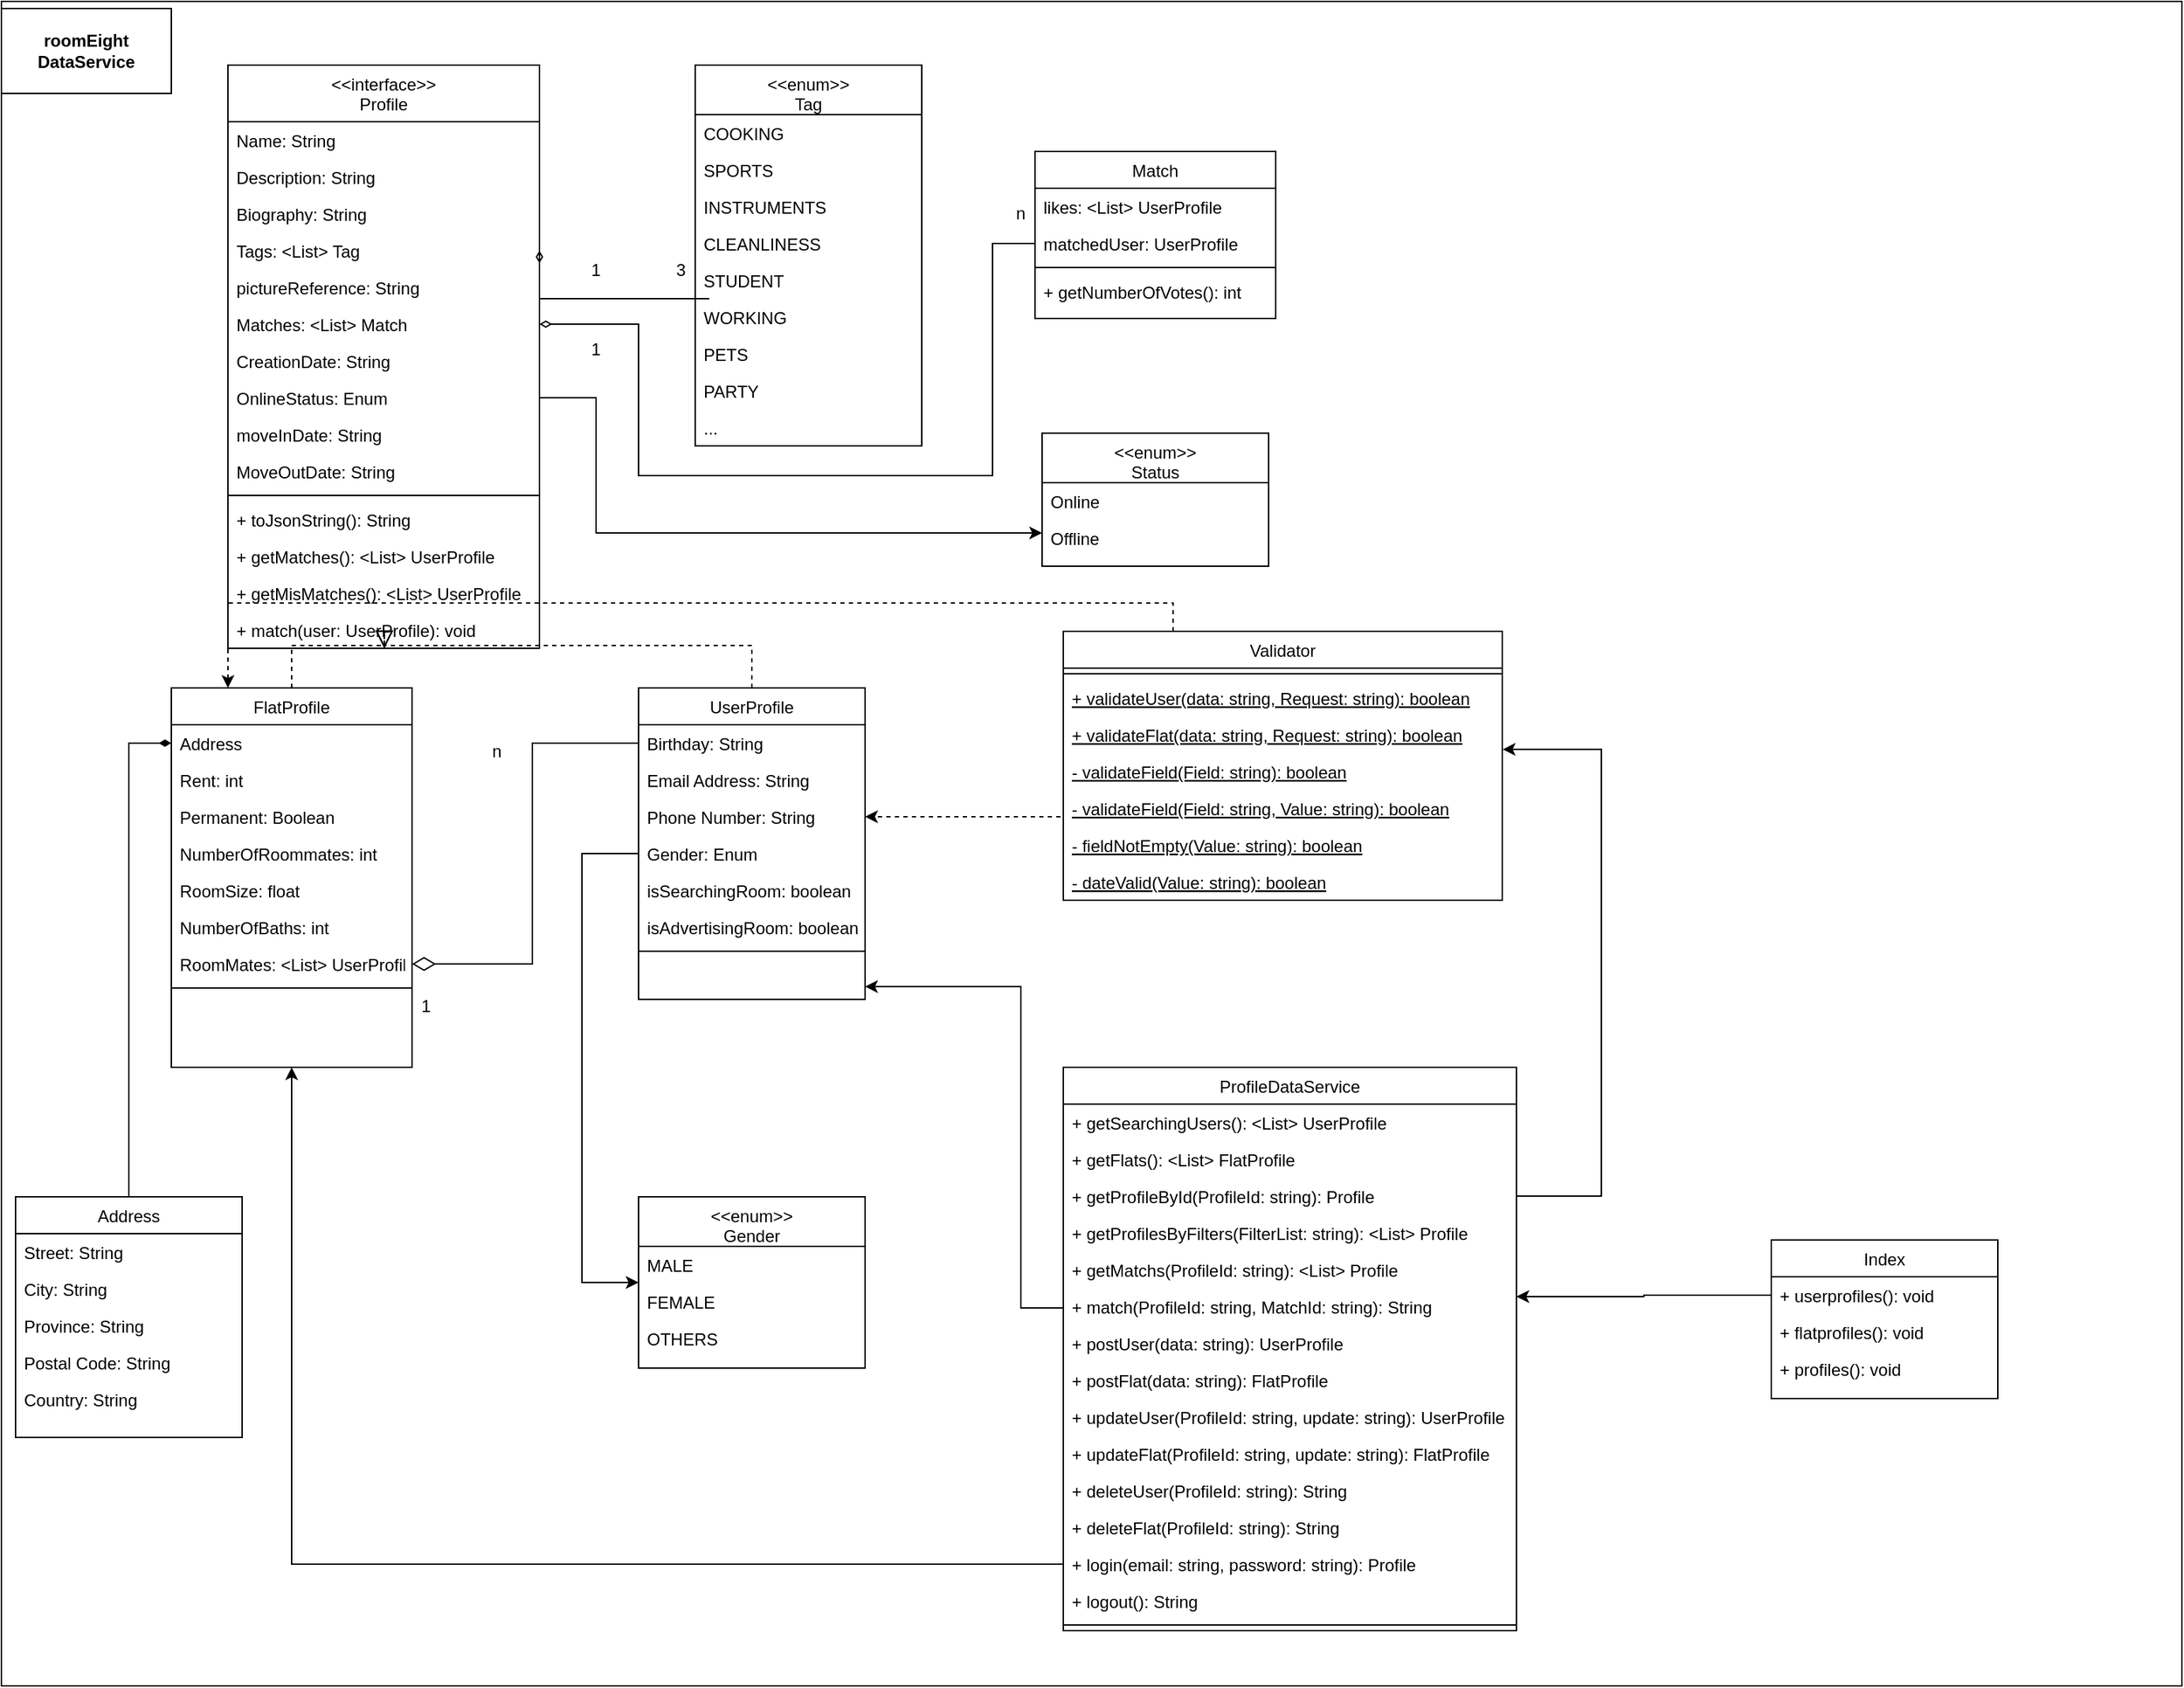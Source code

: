 <mxfile version="15.5.4" type="embed"><diagram id="C5RBs43oDa-KdzZeNtuy" name="Page-1"><mxGraphModel dx="1131" dy="2220" grid="1" gridSize="10" guides="1" tooltips="1" connect="1" arrows="1" fold="1" page="1" pageScale="1" pageWidth="1169" pageHeight="1654" math="0" shadow="0"><root><mxCell id="WIyWlLk6GJQsqaUBKTNV-0"/><mxCell id="WIyWlLk6GJQsqaUBKTNV-1" parent="WIyWlLk6GJQsqaUBKTNV-0"/><mxCell id="45syr0Z3DBqv8a0EdN4Z-90" value="" style="rounded=0;whiteSpace=wrap;html=1;fillColor=none;align=left;" parent="WIyWlLk6GJQsqaUBKTNV-1" vertex="1"><mxGeometry y="-95" width="1540" height="1190" as="geometry"/></mxCell><mxCell id="zkfFHV4jXpPFQw0GAbJ--0" value="&lt;&lt;interface&gt;&gt;&#10;Profile" style="swimlane;fontStyle=0;align=center;verticalAlign=top;childLayout=stackLayout;horizontal=1;startSize=40;horizontalStack=0;resizeParent=1;resizeLast=0;collapsible=1;marginBottom=0;rounded=0;shadow=0;strokeWidth=1;" parent="WIyWlLk6GJQsqaUBKTNV-1" vertex="1"><mxGeometry x="160" y="-50" width="220" height="412" as="geometry"><mxRectangle x="230" y="140" width="160" height="26" as="alternateBounds"/></mxGeometry></mxCell><mxCell id="zkfFHV4jXpPFQw0GAbJ--1" value="Name: String" style="text;align=left;verticalAlign=top;spacingLeft=4;spacingRight=4;overflow=hidden;rotatable=0;points=[[0,0.5],[1,0.5]];portConstraint=eastwest;" parent="zkfFHV4jXpPFQw0GAbJ--0" vertex="1"><mxGeometry y="40" width="220" height="26" as="geometry"/></mxCell><mxCell id="45syr0Z3DBqv8a0EdN4Z-5" value="Description: String" style="text;align=left;verticalAlign=top;spacingLeft=4;spacingRight=4;overflow=hidden;rotatable=0;points=[[0,0.5],[1,0.5]];portConstraint=eastwest;rounded=0;shadow=0;html=0;" parent="zkfFHV4jXpPFQw0GAbJ--0" vertex="1"><mxGeometry y="66" width="220" height="26" as="geometry"/></mxCell><mxCell id="fmXCFGEMliuVrJ14JL0A-0" value="Biography: String" style="text;align=left;verticalAlign=top;spacingLeft=4;spacingRight=4;overflow=hidden;rotatable=0;points=[[0,0.5],[1,0.5]];portConstraint=eastwest;rounded=0;shadow=0;html=0;" parent="zkfFHV4jXpPFQw0GAbJ--0" vertex="1"><mxGeometry y="92" width="220" height="26" as="geometry"/></mxCell><mxCell id="45syr0Z3DBqv8a0EdN4Z-22" value="Tags: &lt;List&gt; Tag" style="text;align=left;verticalAlign=top;spacingLeft=4;spacingRight=4;overflow=hidden;rotatable=0;points=[[0,0.5],[1,0.5]];portConstraint=eastwest;rounded=0;shadow=0;html=0;" parent="zkfFHV4jXpPFQw0GAbJ--0" vertex="1"><mxGeometry y="118" width="220" height="26" as="geometry"/></mxCell><mxCell id="zDuQEX8JCiYGTL9rI8Mv-3" value="pictureReference: String" style="text;align=left;verticalAlign=top;spacingLeft=4;spacingRight=4;overflow=hidden;rotatable=0;points=[[0,0.5],[1,0.5]];portConstraint=eastwest;rounded=0;shadow=0;html=0;" parent="zkfFHV4jXpPFQw0GAbJ--0" vertex="1"><mxGeometry y="144" width="220" height="26" as="geometry"/></mxCell><mxCell id="q_veYpE_iwcE82pZh1WK-1" value="Matches: &lt;List&gt; Match" style="text;align=left;verticalAlign=top;spacingLeft=4;spacingRight=4;overflow=hidden;rotatable=0;points=[[0,0.5],[1,0.5]];portConstraint=eastwest;rounded=0;shadow=0;html=0;" parent="zkfFHV4jXpPFQw0GAbJ--0" vertex="1"><mxGeometry y="170" width="220" height="26" as="geometry"/></mxCell><mxCell id="0" value="CreationDate: String" style="text;align=left;verticalAlign=top;spacingLeft=4;spacingRight=4;overflow=hidden;rotatable=0;points=[[0,0.5],[1,0.5]];portConstraint=eastwest;rounded=0;shadow=0;html=0;" vertex="1" parent="zkfFHV4jXpPFQw0GAbJ--0"><mxGeometry y="196" width="220" height="26" as="geometry"/></mxCell><mxCell id="1" value="OnlineStatus: Enum" style="text;align=left;verticalAlign=top;spacingLeft=4;spacingRight=4;overflow=hidden;rotatable=0;points=[[0,0.5],[1,0.5]];portConstraint=eastwest;rounded=0;shadow=0;html=0;" vertex="1" parent="zkfFHV4jXpPFQw0GAbJ--0"><mxGeometry y="222" width="220" height="26" as="geometry"/></mxCell><mxCell id="45syr0Z3DBqv8a0EdN4Z-107" value="moveInDate: String" style="text;align=left;verticalAlign=top;spacingLeft=4;spacingRight=4;overflow=hidden;rotatable=0;points=[[0,0.5],[1,0.5]];portConstraint=eastwest;rounded=0;shadow=0;html=0;" parent="zkfFHV4jXpPFQw0GAbJ--0" vertex="1"><mxGeometry y="248" width="220" height="26" as="geometry"/></mxCell><mxCell id="ufS0wU04KmSd_7B6GoQx-1" value="MoveOutDate: String" style="text;align=left;verticalAlign=top;spacingLeft=4;spacingRight=4;overflow=hidden;rotatable=0;points=[[0,0.5],[1,0.5]];portConstraint=eastwest;rounded=0;shadow=0;html=0;" parent="zkfFHV4jXpPFQw0GAbJ--0" vertex="1"><mxGeometry y="274" width="220" height="26" as="geometry"/></mxCell><mxCell id="zkfFHV4jXpPFQw0GAbJ--4" value="" style="line;html=1;strokeWidth=1;align=left;verticalAlign=middle;spacingTop=-1;spacingLeft=3;spacingRight=3;rotatable=0;labelPosition=right;points=[];portConstraint=eastwest;" parent="zkfFHV4jXpPFQw0GAbJ--0" vertex="1"><mxGeometry y="300" width="220" height="8" as="geometry"/></mxCell><mxCell id="45syr0Z3DBqv8a0EdN4Z-7" value="+ toJsonString(): String" style="text;align=left;verticalAlign=top;spacingLeft=4;spacingRight=4;overflow=hidden;rotatable=0;points=[[0,0.5],[1,0.5]];portConstraint=eastwest;rounded=0;shadow=0;html=0;" parent="zkfFHV4jXpPFQw0GAbJ--0" vertex="1"><mxGeometry y="308" width="220" height="26" as="geometry"/></mxCell><mxCell id="45syr0Z3DBqv8a0EdN4Z-102" value="+ getMatches(): &lt;List&gt; UserProfile" style="text;align=left;verticalAlign=top;spacingLeft=4;spacingRight=4;overflow=hidden;rotatable=0;points=[[0,0.5],[1,0.5]];portConstraint=eastwest;rounded=0;shadow=0;html=0;" parent="zkfFHV4jXpPFQw0GAbJ--0" vertex="1"><mxGeometry y="334" width="220" height="26" as="geometry"/></mxCell><mxCell id="zDuQEX8JCiYGTL9rI8Mv-2" value="+ getMisMatches(): &lt;List&gt; UserProfile" style="text;align=left;verticalAlign=top;spacingLeft=4;spacingRight=4;overflow=hidden;rotatable=0;points=[[0,0.5],[1,0.5]];portConstraint=eastwest;rounded=0;shadow=0;html=0;" parent="zkfFHV4jXpPFQw0GAbJ--0" vertex="1"><mxGeometry y="360" width="220" height="26" as="geometry"/></mxCell><mxCell id="45syr0Z3DBqv8a0EdN4Z-106" value="+ match(user: UserProfile): void" style="text;align=left;verticalAlign=top;spacingLeft=4;spacingRight=4;overflow=hidden;rotatable=0;points=[[0,0.5],[1,0.5]];portConstraint=eastwest;rounded=0;shadow=0;html=0;" parent="zkfFHV4jXpPFQw0GAbJ--0" vertex="1"><mxGeometry y="386" width="220" height="26" as="geometry"/></mxCell><mxCell id="45syr0Z3DBqv8a0EdN4Z-18" style="edgeStyle=orthogonalEdgeStyle;rounded=0;orthogonalLoop=1;jettySize=auto;html=1;exitX=0;exitY=0.5;exitDx=0;exitDy=0;startArrow=none;startFill=0;endArrow=classic;endFill=1;" parent="WIyWlLk6GJQsqaUBKTNV-1" source="45syr0Z3DBqv8a0EdN4Z-12" target="45syr0Z3DBqv8a0EdN4Z-13" edge="1"><mxGeometry relative="1" as="geometry"><Array as="points"><mxPoint x="410" y="507"/><mxPoint x="410" y="810"/></Array></mxGeometry></mxCell><mxCell id="zkfFHV4jXpPFQw0GAbJ--6" value="FlatProfile" style="swimlane;fontStyle=0;align=center;verticalAlign=top;childLayout=stackLayout;horizontal=1;startSize=26;horizontalStack=0;resizeParent=1;resizeLast=0;collapsible=1;marginBottom=0;rounded=0;shadow=0;strokeWidth=1;" parent="WIyWlLk6GJQsqaUBKTNV-1" vertex="1"><mxGeometry x="120" y="390" width="170" height="268" as="geometry"><mxRectangle x="130" y="380" width="160" height="26" as="alternateBounds"/></mxGeometry></mxCell><mxCell id="zkfFHV4jXpPFQw0GAbJ--7" value="Address" style="text;align=left;verticalAlign=top;spacingLeft=4;spacingRight=4;overflow=hidden;rotatable=0;points=[[0,0.5],[1,0.5]];portConstraint=eastwest;" parent="zkfFHV4jXpPFQw0GAbJ--6" vertex="1"><mxGeometry y="26" width="170" height="26" as="geometry"/></mxCell><mxCell id="_LWKyoVRFLzhSd3-RyuI-0" value="Rent: int" style="text;align=left;verticalAlign=top;spacingLeft=4;spacingRight=4;overflow=hidden;rotatable=0;points=[[0,0.5],[1,0.5]];portConstraint=eastwest;rounded=0;shadow=0;html=0;" parent="zkfFHV4jXpPFQw0GAbJ--6" vertex="1"><mxGeometry y="52" width="170" height="26" as="geometry"/></mxCell><mxCell id="ufS0wU04KmSd_7B6GoQx-0" value="Permanent: Boolean" style="text;align=left;verticalAlign=top;spacingLeft=4;spacingRight=4;overflow=hidden;rotatable=0;points=[[0,0.5],[1,0.5]];portConstraint=eastwest;rounded=0;shadow=0;html=0;" parent="zkfFHV4jXpPFQw0GAbJ--6" vertex="1"><mxGeometry y="78" width="170" height="26" as="geometry"/></mxCell><mxCell id="ufS0wU04KmSd_7B6GoQx-4" value="NumberOfRoommates: int" style="text;align=left;verticalAlign=top;spacingLeft=4;spacingRight=4;overflow=hidden;rotatable=0;points=[[0,0.5],[1,0.5]];portConstraint=eastwest;rounded=0;shadow=0;html=0;" parent="zkfFHV4jXpPFQw0GAbJ--6" vertex="1"><mxGeometry y="104" width="170" height="26" as="geometry"/></mxCell><mxCell id="ufS0wU04KmSd_7B6GoQx-5" value="RoomSize: float" style="text;align=left;verticalAlign=top;spacingLeft=4;spacingRight=4;overflow=hidden;rotatable=0;points=[[0,0.5],[1,0.5]];portConstraint=eastwest;rounded=0;shadow=0;html=0;" parent="zkfFHV4jXpPFQw0GAbJ--6" vertex="1"><mxGeometry y="130" width="170" height="26" as="geometry"/></mxCell><mxCell id="ufS0wU04KmSd_7B6GoQx-6" value="NumberOfBaths: int" style="text;align=left;verticalAlign=top;spacingLeft=4;spacingRight=4;overflow=hidden;rotatable=0;points=[[0,0.5],[1,0.5]];portConstraint=eastwest;rounded=0;shadow=0;html=0;" parent="zkfFHV4jXpPFQw0GAbJ--6" vertex="1"><mxGeometry y="156" width="170" height="26" as="geometry"/></mxCell><mxCell id="zkfFHV4jXpPFQw0GAbJ--8" value="RoomMates: &lt;List&gt; UserProfile" style="text;align=left;verticalAlign=top;spacingLeft=4;spacingRight=4;overflow=hidden;rotatable=0;points=[[0,0.5],[1,0.5]];portConstraint=eastwest;rounded=0;shadow=0;html=0;" parent="zkfFHV4jXpPFQw0GAbJ--6" vertex="1"><mxGeometry y="182" width="170" height="26" as="geometry"/></mxCell><mxCell id="zkfFHV4jXpPFQw0GAbJ--9" value="" style="line;html=1;strokeWidth=1;align=left;verticalAlign=middle;spacingTop=-1;spacingLeft=3;spacingRight=3;rotatable=0;labelPosition=right;points=[];portConstraint=eastwest;" parent="zkfFHV4jXpPFQw0GAbJ--6" vertex="1"><mxGeometry y="208" width="170" height="8" as="geometry"/></mxCell><mxCell id="zkfFHV4jXpPFQw0GAbJ--12" value="" style="endArrow=block;endSize=10;endFill=0;shadow=0;strokeWidth=1;rounded=0;edgeStyle=elbowEdgeStyle;elbow=vertical;dashed=1;entryX=0.502;entryY=1;entryDx=0;entryDy=0;entryPerimeter=0;" parent="WIyWlLk6GJQsqaUBKTNV-1" source="zkfFHV4jXpPFQw0GAbJ--6" target="45syr0Z3DBqv8a0EdN4Z-106" edge="1"><mxGeometry width="160" relative="1" as="geometry"><mxPoint x="200" y="273" as="sourcePoint"/><mxPoint x="305" y="290" as="targetPoint"/><Array as="points"><mxPoint x="305" y="360"/></Array></mxGeometry></mxCell><mxCell id="zkfFHV4jXpPFQw0GAbJ--13" value="UserProfile" style="swimlane;fontStyle=0;align=center;verticalAlign=top;childLayout=stackLayout;horizontal=1;startSize=26;horizontalStack=0;resizeParent=1;resizeLast=0;collapsible=1;marginBottom=0;rounded=0;shadow=0;strokeWidth=1;" parent="WIyWlLk6GJQsqaUBKTNV-1" vertex="1"><mxGeometry x="450" y="390" width="160" height="220" as="geometry"><mxRectangle x="340" y="380" width="170" height="26" as="alternateBounds"/></mxGeometry></mxCell><mxCell id="45syr0Z3DBqv8a0EdN4Z-9" value="Birthday: String" style="text;align=left;verticalAlign=top;spacingLeft=4;spacingRight=4;overflow=hidden;rotatable=0;points=[[0,0.5],[1,0.5]];portConstraint=eastwest;rounded=0;shadow=0;html=0;" parent="zkfFHV4jXpPFQw0GAbJ--13" vertex="1"><mxGeometry y="26" width="160" height="26" as="geometry"/></mxCell><mxCell id="45syr0Z3DBqv8a0EdN4Z-0" value="Email Address: String" style="text;align=left;verticalAlign=top;spacingLeft=4;spacingRight=4;overflow=hidden;rotatable=0;points=[[0,0.5],[1,0.5]];portConstraint=eastwest;rounded=0;shadow=0;html=0;" parent="zkfFHV4jXpPFQw0GAbJ--13" vertex="1"><mxGeometry y="52" width="160" height="26" as="geometry"/></mxCell><mxCell id="zkfFHV4jXpPFQw0GAbJ--2" value="Phone Number: String" style="text;align=left;verticalAlign=top;spacingLeft=4;spacingRight=4;overflow=hidden;rotatable=0;points=[[0,0.5],[1,0.5]];portConstraint=eastwest;rounded=0;shadow=0;html=0;" parent="zkfFHV4jXpPFQw0GAbJ--13" vertex="1"><mxGeometry y="78" width="160" height="26" as="geometry"/></mxCell><mxCell id="45syr0Z3DBqv8a0EdN4Z-12" value="Gender: Enum" style="text;align=left;verticalAlign=top;spacingLeft=4;spacingRight=4;overflow=hidden;rotatable=0;points=[[0,0.5],[1,0.5]];portConstraint=eastwest;rounded=0;shadow=0;html=0;" parent="zkfFHV4jXpPFQw0GAbJ--13" vertex="1"><mxGeometry y="104" width="160" height="26" as="geometry"/></mxCell><mxCell id="45syr0Z3DBqv8a0EdN4Z-19" value="isSearchingRoom: boolean" style="text;align=left;verticalAlign=top;spacingLeft=4;spacingRight=4;overflow=hidden;rotatable=0;points=[[0,0.5],[1,0.5]];portConstraint=eastwest;rounded=0;shadow=0;html=0;" parent="zkfFHV4jXpPFQw0GAbJ--13" vertex="1"><mxGeometry y="130" width="160" height="26" as="geometry"/></mxCell><mxCell id="45syr0Z3DBqv8a0EdN4Z-20" value="isAdvertisingRoom: boolean" style="text;align=left;verticalAlign=top;spacingLeft=4;spacingRight=4;overflow=hidden;rotatable=0;points=[[0,0.5],[1,0.5]];portConstraint=eastwest;rounded=0;shadow=0;html=0;" parent="zkfFHV4jXpPFQw0GAbJ--13" vertex="1"><mxGeometry y="156" width="160" height="26" as="geometry"/></mxCell><mxCell id="zkfFHV4jXpPFQw0GAbJ--15" value="" style="line;html=1;strokeWidth=1;align=left;verticalAlign=middle;spacingTop=-1;spacingLeft=3;spacingRight=3;rotatable=0;labelPosition=right;points=[];portConstraint=eastwest;" parent="zkfFHV4jXpPFQw0GAbJ--13" vertex="1"><mxGeometry y="182" width="160" height="8" as="geometry"/></mxCell><mxCell id="zkfFHV4jXpPFQw0GAbJ--16" value="" style="endArrow=block;endSize=10;endFill=0;shadow=0;strokeWidth=1;rounded=0;edgeStyle=elbowEdgeStyle;elbow=vertical;dashed=1;entryX=0.502;entryY=1;entryDx=0;entryDy=0;entryPerimeter=0;" parent="WIyWlLk6GJQsqaUBKTNV-1" source="zkfFHV4jXpPFQw0GAbJ--13" target="45syr0Z3DBqv8a0EdN4Z-106" edge="1"><mxGeometry width="160" relative="1" as="geometry"><mxPoint x="210" y="443" as="sourcePoint"/><mxPoint x="310" y="300" as="targetPoint"/><Array as="points"><mxPoint x="310" y="360"/></Array></mxGeometry></mxCell><mxCell id="zkfFHV4jXpPFQw0GAbJ--17" value="Address" style="swimlane;fontStyle=0;align=center;verticalAlign=top;childLayout=stackLayout;horizontal=1;startSize=26;horizontalStack=0;resizeParent=1;resizeLast=0;collapsible=1;marginBottom=0;rounded=0;shadow=0;strokeWidth=1;" parent="WIyWlLk6GJQsqaUBKTNV-1" vertex="1"><mxGeometry x="10" y="749.5" width="160" height="170" as="geometry"><mxRectangle x="550" y="140" width="160" height="26" as="alternateBounds"/></mxGeometry></mxCell><mxCell id="zkfFHV4jXpPFQw0GAbJ--18" value="Street: String" style="text;align=left;verticalAlign=top;spacingLeft=4;spacingRight=4;overflow=hidden;rotatable=0;points=[[0,0.5],[1,0.5]];portConstraint=eastwest;" parent="zkfFHV4jXpPFQw0GAbJ--17" vertex="1"><mxGeometry y="26" width="160" height="26" as="geometry"/></mxCell><mxCell id="zkfFHV4jXpPFQw0GAbJ--19" value="City: String" style="text;align=left;verticalAlign=top;spacingLeft=4;spacingRight=4;overflow=hidden;rotatable=0;points=[[0,0.5],[1,0.5]];portConstraint=eastwest;rounded=0;shadow=0;html=0;" parent="zkfFHV4jXpPFQw0GAbJ--17" vertex="1"><mxGeometry y="52" width="160" height="26" as="geometry"/></mxCell><mxCell id="zkfFHV4jXpPFQw0GAbJ--20" value="Province: String" style="text;align=left;verticalAlign=top;spacingLeft=4;spacingRight=4;overflow=hidden;rotatable=0;points=[[0,0.5],[1,0.5]];portConstraint=eastwest;rounded=0;shadow=0;html=0;" parent="zkfFHV4jXpPFQw0GAbJ--17" vertex="1"><mxGeometry y="78" width="160" height="26" as="geometry"/></mxCell><mxCell id="zkfFHV4jXpPFQw0GAbJ--21" value="Postal Code: String" style="text;align=left;verticalAlign=top;spacingLeft=4;spacingRight=4;overflow=hidden;rotatable=0;points=[[0,0.5],[1,0.5]];portConstraint=eastwest;rounded=0;shadow=0;html=0;" parent="zkfFHV4jXpPFQw0GAbJ--17" vertex="1"><mxGeometry y="104" width="160" height="26" as="geometry"/></mxCell><mxCell id="zkfFHV4jXpPFQw0GAbJ--22" value="Country: String" style="text;align=left;verticalAlign=top;spacingLeft=4;spacingRight=4;overflow=hidden;rotatable=0;points=[[0,0.5],[1,0.5]];portConstraint=eastwest;rounded=0;shadow=0;html=0;" parent="zkfFHV4jXpPFQw0GAbJ--17" vertex="1"><mxGeometry y="130" width="160" height="26" as="geometry"/></mxCell><mxCell id="45syr0Z3DBqv8a0EdN4Z-2" style="edgeStyle=orthogonalEdgeStyle;rounded=0;orthogonalLoop=1;jettySize=auto;html=1;exitX=0;exitY=0.5;exitDx=0;exitDy=0;startArrow=diamondThin;startFill=1;endArrow=none;endFill=0;" parent="WIyWlLk6GJQsqaUBKTNV-1" source="zkfFHV4jXpPFQw0GAbJ--7" target="zkfFHV4jXpPFQw0GAbJ--17" edge="1"><mxGeometry relative="1" as="geometry"/></mxCell><mxCell id="45syr0Z3DBqv8a0EdN4Z-13" value="&lt;&lt;enum&gt;&gt;&#10;Gender" style="swimlane;fontStyle=0;align=center;verticalAlign=top;childLayout=stackLayout;horizontal=1;startSize=35;horizontalStack=0;resizeParent=1;resizeLast=0;collapsible=1;marginBottom=0;rounded=0;shadow=0;strokeWidth=1;" parent="WIyWlLk6GJQsqaUBKTNV-1" vertex="1"><mxGeometry x="450" y="749.5" width="160" height="121" as="geometry"><mxRectangle x="340" y="380" width="170" height="26" as="alternateBounds"/></mxGeometry></mxCell><mxCell id="45syr0Z3DBqv8a0EdN4Z-14" value="MALE" style="text;align=left;verticalAlign=top;spacingLeft=4;spacingRight=4;overflow=hidden;rotatable=0;points=[[0,0.5],[1,0.5]];portConstraint=eastwest;rounded=0;shadow=0;html=0;" parent="45syr0Z3DBqv8a0EdN4Z-13" vertex="1"><mxGeometry y="35" width="160" height="26" as="geometry"/></mxCell><mxCell id="45syr0Z3DBqv8a0EdN4Z-15" value="FEMALE" style="text;align=left;verticalAlign=top;spacingLeft=4;spacingRight=4;overflow=hidden;rotatable=0;points=[[0,0.5],[1,0.5]];portConstraint=eastwest;rounded=0;shadow=0;html=0;" parent="45syr0Z3DBqv8a0EdN4Z-13" vertex="1"><mxGeometry y="61" width="160" height="26" as="geometry"/></mxCell><mxCell id="45syr0Z3DBqv8a0EdN4Z-17" value="OTHERS" style="text;align=left;verticalAlign=top;spacingLeft=4;spacingRight=4;overflow=hidden;rotatable=0;points=[[0,0.5],[1,0.5]];portConstraint=eastwest;rounded=0;shadow=0;html=0;" parent="45syr0Z3DBqv8a0EdN4Z-13" vertex="1"><mxGeometry y="87" width="160" height="26" as="geometry"/></mxCell><mxCell id="45syr0Z3DBqv8a0EdN4Z-23" value="&lt;&lt;enum&gt;&gt;&#10;Tag" style="swimlane;fontStyle=0;align=center;verticalAlign=top;childLayout=stackLayout;horizontal=1;startSize=35;horizontalStack=0;resizeParent=1;resizeLast=0;collapsible=1;marginBottom=0;rounded=0;shadow=0;strokeWidth=1;" parent="WIyWlLk6GJQsqaUBKTNV-1" vertex="1"><mxGeometry x="490" y="-50" width="160" height="269" as="geometry"><mxRectangle x="340" y="380" width="170" height="26" as="alternateBounds"/></mxGeometry></mxCell><mxCell id="45syr0Z3DBqv8a0EdN4Z-24" value="COOKING" style="text;align=left;verticalAlign=top;spacingLeft=4;spacingRight=4;overflow=hidden;rotatable=0;points=[[0,0.5],[1,0.5]];portConstraint=eastwest;rounded=0;shadow=0;html=0;" parent="45syr0Z3DBqv8a0EdN4Z-23" vertex="1"><mxGeometry y="35" width="160" height="26" as="geometry"/></mxCell><mxCell id="45syr0Z3DBqv8a0EdN4Z-25" value="SPORTS" style="text;align=left;verticalAlign=top;spacingLeft=4;spacingRight=4;overflow=hidden;rotatable=0;points=[[0,0.5],[1,0.5]];portConstraint=eastwest;rounded=0;shadow=0;html=0;" parent="45syr0Z3DBqv8a0EdN4Z-23" vertex="1"><mxGeometry y="61" width="160" height="26" as="geometry"/></mxCell><mxCell id="45syr0Z3DBqv8a0EdN4Z-26" value="INSTRUMENTS" style="text;align=left;verticalAlign=top;spacingLeft=4;spacingRight=4;overflow=hidden;rotatable=0;points=[[0,0.5],[1,0.5]];portConstraint=eastwest;rounded=0;shadow=0;html=0;" parent="45syr0Z3DBqv8a0EdN4Z-23" vertex="1"><mxGeometry y="87" width="160" height="26" as="geometry"/></mxCell><mxCell id="45syr0Z3DBqv8a0EdN4Z-27" value="CLEANLINESS" style="text;align=left;verticalAlign=top;spacingLeft=4;spacingRight=4;overflow=hidden;rotatable=0;points=[[0,0.5],[1,0.5]];portConstraint=eastwest;rounded=0;shadow=0;html=0;" parent="45syr0Z3DBqv8a0EdN4Z-23" vertex="1"><mxGeometry y="113" width="160" height="26" as="geometry"/></mxCell><mxCell id="45syr0Z3DBqv8a0EdN4Z-28" value="STUDENT" style="text;align=left;verticalAlign=top;spacingLeft=4;spacingRight=4;overflow=hidden;rotatable=0;points=[[0,0.5],[1,0.5]];portConstraint=eastwest;rounded=0;shadow=0;html=0;" parent="45syr0Z3DBqv8a0EdN4Z-23" vertex="1"><mxGeometry y="139" width="160" height="26" as="geometry"/></mxCell><mxCell id="45syr0Z3DBqv8a0EdN4Z-29" value="WORKING" style="text;align=left;verticalAlign=top;spacingLeft=4;spacingRight=4;overflow=hidden;rotatable=0;points=[[0,0.5],[1,0.5]];portConstraint=eastwest;rounded=0;shadow=0;html=0;" parent="45syr0Z3DBqv8a0EdN4Z-23" vertex="1"><mxGeometry y="165" width="160" height="26" as="geometry"/></mxCell><mxCell id="45syr0Z3DBqv8a0EdN4Z-30" value="PETS" style="text;align=left;verticalAlign=top;spacingLeft=4;spacingRight=4;overflow=hidden;rotatable=0;points=[[0,0.5],[1,0.5]];portConstraint=eastwest;rounded=0;shadow=0;html=0;" parent="45syr0Z3DBqv8a0EdN4Z-23" vertex="1"><mxGeometry y="191" width="160" height="26" as="geometry"/></mxCell><mxCell id="45syr0Z3DBqv8a0EdN4Z-33" value="PARTY" style="text;align=left;verticalAlign=top;spacingLeft=4;spacingRight=4;overflow=hidden;rotatable=0;points=[[0,0.5],[1,0.5]];portConstraint=eastwest;rounded=0;shadow=0;html=0;" parent="45syr0Z3DBqv8a0EdN4Z-23" vertex="1"><mxGeometry y="217" width="160" height="26" as="geometry"/></mxCell><mxCell id="45syr0Z3DBqv8a0EdN4Z-32" value="..." style="text;align=left;verticalAlign=top;spacingLeft=4;spacingRight=4;overflow=hidden;rotatable=0;points=[[0,0.5],[1,0.5]];portConstraint=eastwest;rounded=0;shadow=0;html=0;" parent="45syr0Z3DBqv8a0EdN4Z-23" vertex="1"><mxGeometry y="243" width="160" height="26" as="geometry"/></mxCell><mxCell id="45syr0Z3DBqv8a0EdN4Z-31" style="edgeStyle=orthogonalEdgeStyle;rounded=0;orthogonalLoop=1;jettySize=auto;html=1;exitX=1;exitY=0.5;exitDx=0;exitDy=0;startArrow=diamondThin;startFill=0;endArrow=none;endFill=0;" parent="WIyWlLk6GJQsqaUBKTNV-1" source="45syr0Z3DBqv8a0EdN4Z-22" edge="1"><mxGeometry relative="1" as="geometry"><Array as="points"><mxPoint x="500" y="115"/></Array><mxPoint x="500" y="115" as="targetPoint"/></mxGeometry></mxCell><mxCell id="45syr0Z3DBqv8a0EdN4Z-68" style="edgeStyle=orthogonalEdgeStyle;rounded=0;orthogonalLoop=1;jettySize=auto;html=1;exitX=0;exitY=0.75;exitDx=0;exitDy=0;startArrow=none;startFill=0;endArrow=classic;endFill=1;" parent="WIyWlLk6GJQsqaUBKTNV-1" source="45syr0Z3DBqv8a0EdN4Z-41" target="zkfFHV4jXpPFQw0GAbJ--13" edge="1"><mxGeometry relative="1" as="geometry"><Array as="points"><mxPoint x="720" y="828"/><mxPoint x="720" y="601"/></Array></mxGeometry></mxCell><mxCell id="45syr0Z3DBqv8a0EdN4Z-69" style="edgeStyle=orthogonalEdgeStyle;rounded=0;orthogonalLoop=1;jettySize=auto;html=1;exitX=0;exitY=0.5;exitDx=0;exitDy=0;entryX=0.5;entryY=1;entryDx=0;entryDy=0;startArrow=none;startFill=0;endArrow=classic;endFill=1;" parent="WIyWlLk6GJQsqaUBKTNV-1" source="_LWKyoVRFLzhSd3-RyuI-12" target="zkfFHV4jXpPFQw0GAbJ--6" edge="1"><mxGeometry relative="1" as="geometry"><Array as="points"><mxPoint x="205" y="1009"/></Array></mxGeometry></mxCell><mxCell id="lmbKVtaMtVqebQl6M7S7-5" style="edgeStyle=orthogonalEdgeStyle;rounded=0;orthogonalLoop=1;jettySize=auto;html=1;exitX=1;exitY=0.5;exitDx=0;exitDy=0;entryX=1.001;entryY=-0.1;entryDx=0;entryDy=0;entryPerimeter=0;" parent="WIyWlLk6GJQsqaUBKTNV-1" source="_LWKyoVRFLzhSd3-RyuI-2" target="lmbKVtaMtVqebQl6M7S7-2" edge="1"><mxGeometry relative="1" as="geometry"><Array as="points"><mxPoint x="1130" y="749"/><mxPoint x="1130" y="433"/></Array></mxGeometry></mxCell><mxCell id="45syr0Z3DBqv8a0EdN4Z-41" value="ProfileDataService" style="swimlane;fontStyle=0;align=center;verticalAlign=top;childLayout=stackLayout;horizontal=1;startSize=26;horizontalStack=0;resizeParent=1;resizeLast=0;collapsible=1;marginBottom=0;rounded=0;shadow=0;strokeWidth=1;" parent="WIyWlLk6GJQsqaUBKTNV-1" vertex="1"><mxGeometry x="750" y="658" width="320" height="398" as="geometry"><mxRectangle x="340" y="380" width="170" height="26" as="alternateBounds"/></mxGeometry></mxCell><mxCell id="_LWKyoVRFLzhSd3-RyuI-2" value="+ getSearchingUsers(): &lt;List&gt; UserProfile" style="text;align=left;verticalAlign=top;spacingLeft=4;spacingRight=4;overflow=hidden;rotatable=0;points=[[0,0.5],[1,0.5]];portConstraint=eastwest;rounded=0;shadow=0;html=0;" parent="45syr0Z3DBqv8a0EdN4Z-41" vertex="1"><mxGeometry y="26" width="320" height="26" as="geometry"/></mxCell><mxCell id="_LWKyoVRFLzhSd3-RyuI-3" value="+ getFlats(): &lt;List&gt; FlatProfile" style="text;align=left;verticalAlign=top;spacingLeft=4;spacingRight=4;overflow=hidden;rotatable=0;points=[[0,0.5],[1,0.5]];portConstraint=eastwest;rounded=0;shadow=0;html=0;" parent="45syr0Z3DBqv8a0EdN4Z-41" vertex="1"><mxGeometry y="52" width="320" height="26" as="geometry"/></mxCell><mxCell id="_LWKyoVRFLzhSd3-RyuI-13" value="+ getProfileById(ProfileId: string): Profile" style="text;align=left;verticalAlign=top;spacingLeft=4;spacingRight=4;overflow=hidden;rotatable=0;points=[[0,0.5],[1,0.5]];portConstraint=eastwest;rounded=0;shadow=0;html=0;" parent="45syr0Z3DBqv8a0EdN4Z-41" vertex="1"><mxGeometry y="78" width="320" height="26" as="geometry"/></mxCell><mxCell id="ufS0wU04KmSd_7B6GoQx-12" value="+ getProfilesByFilters(FilterList: string): &lt;List&gt; Profile" style="text;align=left;verticalAlign=top;spacingLeft=4;spacingRight=4;overflow=hidden;rotatable=0;points=[[0,0.5],[1,0.5]];portConstraint=eastwest;rounded=0;shadow=0;html=0;" parent="45syr0Z3DBqv8a0EdN4Z-41" vertex="1"><mxGeometry y="104" width="320" height="26" as="geometry"/></mxCell><mxCell id="ufS0wU04KmSd_7B6GoQx-11" value="+ getMatchs(ProfileId: string): &lt;List&gt; Profile" style="text;align=left;verticalAlign=top;spacingLeft=4;spacingRight=4;overflow=hidden;rotatable=0;points=[[0,0.5],[1,0.5]];portConstraint=eastwest;rounded=0;shadow=0;html=0;" parent="45syr0Z3DBqv8a0EdN4Z-41" vertex="1"><mxGeometry y="130" width="320" height="26" as="geometry"/></mxCell><mxCell id="ufS0wU04KmSd_7B6GoQx-15" value="+ match(ProfileId: string, MatchId: string): String" style="text;align=left;verticalAlign=top;spacingLeft=4;spacingRight=4;overflow=hidden;rotatable=0;points=[[0,0.5],[1,0.5]];portConstraint=eastwest;rounded=0;shadow=0;html=0;" parent="45syr0Z3DBqv8a0EdN4Z-41" vertex="1"><mxGeometry y="156" width="320" height="26" as="geometry"/></mxCell><mxCell id="_LWKyoVRFLzhSd3-RyuI-4" value="+ postUser(data: string): UserProfile" style="text;align=left;verticalAlign=top;spacingLeft=4;spacingRight=4;overflow=hidden;rotatable=0;points=[[0,0.5],[1,0.5]];portConstraint=eastwest;rounded=0;shadow=0;html=0;" parent="45syr0Z3DBqv8a0EdN4Z-41" vertex="1"><mxGeometry y="182" width="320" height="26" as="geometry"/></mxCell><mxCell id="_LWKyoVRFLzhSd3-RyuI-5" value="+ postFlat(data: string): FlatProfile" style="text;align=left;verticalAlign=top;spacingLeft=4;spacingRight=4;overflow=hidden;rotatable=0;points=[[0,0.5],[1,0.5]];portConstraint=eastwest;rounded=0;shadow=0;html=0;" parent="45syr0Z3DBqv8a0EdN4Z-41" vertex="1"><mxGeometry y="208" width="320" height="26" as="geometry"/></mxCell><mxCell id="_LWKyoVRFLzhSd3-RyuI-8" value="+ updateUser(ProfileId: string, update: string): UserProfile" style="text;align=left;verticalAlign=top;spacingLeft=4;spacingRight=4;overflow=hidden;rotatable=0;points=[[0,0.5],[1,0.5]];portConstraint=eastwest;rounded=0;shadow=0;html=0;" parent="45syr0Z3DBqv8a0EdN4Z-41" vertex="1"><mxGeometry y="234" width="320" height="26" as="geometry"/></mxCell><mxCell id="_LWKyoVRFLzhSd3-RyuI-7" value="+ updateFlat(ProfileId: string, update: string): FlatProfile" style="text;align=left;verticalAlign=top;spacingLeft=4;spacingRight=4;overflow=hidden;rotatable=0;points=[[0,0.5],[1,0.5]];portConstraint=eastwest;rounded=0;shadow=0;html=0;" parent="45syr0Z3DBqv8a0EdN4Z-41" vertex="1"><mxGeometry y="260" width="320" height="26" as="geometry"/></mxCell><mxCell id="_LWKyoVRFLzhSd3-RyuI-9" value="+ deleteUser(ProfileId: string): String" style="text;align=left;verticalAlign=top;spacingLeft=4;spacingRight=4;overflow=hidden;rotatable=0;points=[[0,0.5],[1,0.5]];portConstraint=eastwest;rounded=0;shadow=0;html=0;" parent="45syr0Z3DBqv8a0EdN4Z-41" vertex="1"><mxGeometry y="286" width="320" height="26" as="geometry"/></mxCell><mxCell id="_LWKyoVRFLzhSd3-RyuI-10" value="+ deleteFlat(ProfileId: string): String" style="text;align=left;verticalAlign=top;spacingLeft=4;spacingRight=4;overflow=hidden;rotatable=0;points=[[0,0.5],[1,0.5]];portConstraint=eastwest;rounded=0;shadow=0;html=0;" parent="45syr0Z3DBqv8a0EdN4Z-41" vertex="1"><mxGeometry y="312" width="320" height="26" as="geometry"/></mxCell><mxCell id="_LWKyoVRFLzhSd3-RyuI-11" value="+ login(email: string, password: string): Profile" style="text;align=left;verticalAlign=top;spacingLeft=4;spacingRight=4;overflow=hidden;rotatable=0;points=[[0,0.5],[1,0.5]];portConstraint=eastwest;rounded=0;shadow=0;html=0;" parent="45syr0Z3DBqv8a0EdN4Z-41" vertex="1"><mxGeometry y="338" width="320" height="26" as="geometry"/></mxCell><mxCell id="_LWKyoVRFLzhSd3-RyuI-12" value="+ logout(): String " style="text;align=left;verticalAlign=top;spacingLeft=4;spacingRight=4;overflow=hidden;rotatable=0;points=[[0,0.5],[1,0.5]];portConstraint=eastwest;rounded=0;shadow=0;html=0;" parent="45syr0Z3DBqv8a0EdN4Z-41" vertex="1"><mxGeometry y="364" width="320" height="26" as="geometry"/></mxCell><mxCell id="45syr0Z3DBqv8a0EdN4Z-46" value="" style="line;html=1;strokeWidth=1;align=left;verticalAlign=middle;spacingTop=-1;spacingLeft=3;spacingRight=3;rotatable=0;labelPosition=right;points=[];portConstraint=eastwest;" parent="45syr0Z3DBqv8a0EdN4Z-41" vertex="1"><mxGeometry y="390" width="320" height="8" as="geometry"/></mxCell><mxCell id="45syr0Z3DBqv8a0EdN4Z-52" value="Index" style="swimlane;fontStyle=0;align=center;verticalAlign=top;childLayout=stackLayout;horizontal=1;startSize=26;horizontalStack=0;resizeParent=1;resizeLast=0;collapsible=1;marginBottom=0;rounded=0;shadow=0;strokeWidth=1;" parent="WIyWlLk6GJQsqaUBKTNV-1" vertex="1"><mxGeometry x="1250" y="780" width="160" height="112" as="geometry"><mxRectangle x="340" y="380" width="170" height="26" as="alternateBounds"/></mxGeometry></mxCell><mxCell id="_LWKyoVRFLzhSd3-RyuI-6" value="+ userprofiles(): void" style="text;align=left;verticalAlign=top;spacingLeft=4;spacingRight=4;overflow=hidden;rotatable=0;points=[[0,0.5],[1,0.5]];portConstraint=eastwest;rounded=0;shadow=0;html=0;" parent="45syr0Z3DBqv8a0EdN4Z-52" vertex="1"><mxGeometry y="26" width="160" height="26" as="geometry"/></mxCell><mxCell id="7" value="+ flatprofiles(): void" style="text;align=left;verticalAlign=top;spacingLeft=4;spacingRight=4;overflow=hidden;rotatable=0;points=[[0,0.5],[1,0.5]];portConstraint=eastwest;rounded=0;shadow=0;html=0;" vertex="1" parent="45syr0Z3DBqv8a0EdN4Z-52"><mxGeometry y="52" width="160" height="26" as="geometry"/></mxCell><mxCell id="8" value="+ profiles(): void" style="text;align=left;verticalAlign=top;spacingLeft=4;spacingRight=4;overflow=hidden;rotatable=0;points=[[0,0.5],[1,0.5]];portConstraint=eastwest;rounded=0;shadow=0;html=0;" vertex="1" parent="45syr0Z3DBqv8a0EdN4Z-52"><mxGeometry y="78" width="160" height="26" as="geometry"/></mxCell><mxCell id="45syr0Z3DBqv8a0EdN4Z-74" style="edgeStyle=orthogonalEdgeStyle;rounded=0;orthogonalLoop=1;jettySize=auto;html=1;startArrow=none;startFill=0;endArrow=classic;endFill=1;dashed=1;exitX=0.25;exitY=0;exitDx=0;exitDy=0;" parent="WIyWlLk6GJQsqaUBKTNV-1" source="45syr0Z3DBqv8a0EdN4Z-63" edge="1"><mxGeometry relative="1" as="geometry"><mxPoint x="160" y="390" as="targetPoint"/><Array as="points"><mxPoint x="828" y="330"/><mxPoint x="160" y="330"/><mxPoint x="160" y="390"/></Array><mxPoint x="740" y="410" as="sourcePoint"/></mxGeometry></mxCell><mxCell id="45syr0Z3DBqv8a0EdN4Z-63" value="Validator" style="swimlane;fontStyle=0;align=center;verticalAlign=top;childLayout=stackLayout;horizontal=1;startSize=26;horizontalStack=0;resizeParent=1;resizeLast=0;collapsible=1;marginBottom=0;rounded=0;shadow=0;strokeWidth=1;" parent="WIyWlLk6GJQsqaUBKTNV-1" vertex="1"><mxGeometry x="750" y="350" width="310" height="190" as="geometry"><mxRectangle x="340" y="380" width="170" height="26" as="alternateBounds"/></mxGeometry></mxCell><mxCell id="45syr0Z3DBqv8a0EdN4Z-65" value="" style="line;html=1;strokeWidth=1;align=left;verticalAlign=middle;spacingTop=-1;spacingLeft=3;spacingRight=3;rotatable=0;labelPosition=right;points=[];portConstraint=eastwest;" parent="45syr0Z3DBqv8a0EdN4Z-63" vertex="1"><mxGeometry y="26" width="310" height="8" as="geometry"/></mxCell><mxCell id="45syr0Z3DBqv8a0EdN4Z-66" value="+ validateUser(data: string, Request: string): boolean" style="text;align=left;verticalAlign=top;spacingLeft=4;spacingRight=4;overflow=hidden;rotatable=0;points=[[0,0.5],[1,0.5]];portConstraint=eastwest;rounded=0;shadow=0;html=0;fontStyle=4" parent="45syr0Z3DBqv8a0EdN4Z-63" vertex="1"><mxGeometry y="34" width="310" height="26" as="geometry"/></mxCell><mxCell id="45syr0Z3DBqv8a0EdN4Z-67" value="+ validateFlat(data: string, Request: string): boolean" style="text;align=left;verticalAlign=top;spacingLeft=4;spacingRight=4;overflow=hidden;rotatable=0;points=[[0,0.5],[1,0.5]];portConstraint=eastwest;rounded=0;shadow=0;html=0;fontStyle=4" parent="45syr0Z3DBqv8a0EdN4Z-63" vertex="1"><mxGeometry y="60" width="310" height="26" as="geometry"/></mxCell><mxCell id="lmbKVtaMtVqebQl6M7S7-2" value="- validateField(Field: string): boolean" style="text;align=left;verticalAlign=top;spacingLeft=4;spacingRight=4;overflow=hidden;rotatable=0;points=[[0,0.5],[1,0.5]];portConstraint=eastwest;rounded=0;shadow=0;html=0;fontStyle=4" parent="45syr0Z3DBqv8a0EdN4Z-63" vertex="1"><mxGeometry y="86" width="310" height="26" as="geometry"/></mxCell><mxCell id="lmbKVtaMtVqebQl6M7S7-4" value="- validateField(Field: string, Value: string): boolean" style="text;align=left;verticalAlign=top;spacingLeft=4;spacingRight=4;overflow=hidden;rotatable=0;points=[[0,0.5],[1,0.5]];portConstraint=eastwest;rounded=0;shadow=0;html=0;fontStyle=4" parent="45syr0Z3DBqv8a0EdN4Z-63" vertex="1"><mxGeometry y="112" width="310" height="26" as="geometry"/></mxCell><mxCell id="lmbKVtaMtVqebQl6M7S7-3" value="- fieldNotEmpty(Value: string): boolean" style="text;align=left;verticalAlign=top;spacingLeft=4;spacingRight=4;overflow=hidden;rotatable=0;points=[[0,0.5],[1,0.5]];portConstraint=eastwest;rounded=0;shadow=0;html=0;fontStyle=4" parent="45syr0Z3DBqv8a0EdN4Z-63" vertex="1"><mxGeometry y="138" width="310" height="26" as="geometry"/></mxCell><mxCell id="ufS0wU04KmSd_7B6GoQx-2" value="- dateValid(Value: string): boolean" style="text;align=left;verticalAlign=top;spacingLeft=4;spacingRight=4;overflow=hidden;rotatable=0;points=[[0,0.5],[1,0.5]];portConstraint=eastwest;rounded=0;shadow=0;html=0;fontStyle=4" parent="45syr0Z3DBqv8a0EdN4Z-63" vertex="1"><mxGeometry y="164" width="310" height="26" as="geometry"/></mxCell><mxCell id="45syr0Z3DBqv8a0EdN4Z-73" style="edgeStyle=orthogonalEdgeStyle;rounded=0;orthogonalLoop=1;jettySize=auto;html=1;exitX=0;exitY=0.5;exitDx=0;exitDy=0;entryX=1;entryY=0.5;entryDx=0;entryDy=0;startArrow=none;startFill=0;endArrow=classic;endFill=1;dashed=1;" parent="WIyWlLk6GJQsqaUBKTNV-1" source="45syr0Z3DBqv8a0EdN4Z-67" target="zkfFHV4jXpPFQw0GAbJ--2" edge="1"><mxGeometry relative="1" as="geometry"><Array as="points"><mxPoint x="750" y="481"/></Array></mxGeometry></mxCell><mxCell id="45syr0Z3DBqv8a0EdN4Z-91" value="&lt;b&gt;roomEight DataService&lt;/b&gt;" style="rounded=0;whiteSpace=wrap;html=1;fillColor=none;" parent="WIyWlLk6GJQsqaUBKTNV-1" vertex="1"><mxGeometry y="-90" width="120" height="60" as="geometry"/></mxCell><mxCell id="45syr0Z3DBqv8a0EdN4Z-105" style="edgeStyle=orthogonalEdgeStyle;rounded=0;orthogonalLoop=1;jettySize=auto;html=1;exitX=1;exitY=0.5;exitDx=0;exitDy=0;entryX=0;entryY=0.5;entryDx=0;entryDy=0;startArrow=diamondThin;startFill=0;endArrow=none;endFill=0;targetPerimeterSpacing=0;sourcePerimeterSpacing=0;endSize=0;startSize=14;" parent="WIyWlLk6GJQsqaUBKTNV-1" source="zkfFHV4jXpPFQw0GAbJ--8" target="45syr0Z3DBqv8a0EdN4Z-9" edge="1"><mxGeometry relative="1" as="geometry"><Array as="points"/></mxGeometry></mxCell><mxCell id="q_veYpE_iwcE82pZh1WK-6" style="edgeStyle=orthogonalEdgeStyle;rounded=0;orthogonalLoop=1;jettySize=auto;html=1;exitX=0;exitY=0.5;exitDx=0;exitDy=0;entryX=1;entryY=0.5;entryDx=0;entryDy=0;endArrow=diamondThin;endFill=0;startArrow=none;startFill=0;" parent="WIyWlLk6GJQsqaUBKTNV-1" source="q_veYpE_iwcE82pZh1WK-4" target="q_veYpE_iwcE82pZh1WK-1" edge="1"><mxGeometry relative="1" as="geometry"><Array as="points"><mxPoint x="700" y="76"/><mxPoint x="700" y="240"/><mxPoint x="450" y="240"/><mxPoint x="450" y="133"/></Array></mxGeometry></mxCell><mxCell id="q_veYpE_iwcE82pZh1WK-2" value="Match" style="swimlane;fontStyle=0;align=center;verticalAlign=top;childLayout=stackLayout;horizontal=1;startSize=26;horizontalStack=0;resizeParent=1;resizeLast=0;collapsible=1;marginBottom=0;rounded=0;shadow=0;strokeWidth=1;" parent="WIyWlLk6GJQsqaUBKTNV-1" vertex="1"><mxGeometry x="730" y="11" width="170" height="118" as="geometry"><mxRectangle x="130" y="380" width="160" height="26" as="alternateBounds"/></mxGeometry></mxCell><mxCell id="q_veYpE_iwcE82pZh1WK-3" value="likes: &lt;List&gt; UserProfile" style="text;align=left;verticalAlign=top;spacingLeft=4;spacingRight=4;overflow=hidden;rotatable=0;points=[[0,0.5],[1,0.5]];portConstraint=eastwest;" parent="q_veYpE_iwcE82pZh1WK-2" vertex="1"><mxGeometry y="26" width="170" height="26" as="geometry"/></mxCell><mxCell id="q_veYpE_iwcE82pZh1WK-4" value="matchedUser: UserProfile" style="text;align=left;verticalAlign=top;spacingLeft=4;spacingRight=4;overflow=hidden;rotatable=0;points=[[0,0.5],[1,0.5]];portConstraint=eastwest;rounded=0;shadow=0;html=0;" parent="q_veYpE_iwcE82pZh1WK-2" vertex="1"><mxGeometry y="52" width="170" height="26" as="geometry"/></mxCell><mxCell id="q_veYpE_iwcE82pZh1WK-5" value="" style="line;html=1;strokeWidth=1;align=left;verticalAlign=middle;spacingTop=-1;spacingLeft=3;spacingRight=3;rotatable=0;labelPosition=right;points=[];portConstraint=eastwest;" parent="q_veYpE_iwcE82pZh1WK-2" vertex="1"><mxGeometry y="78" width="170" height="8" as="geometry"/></mxCell><mxCell id="q_veYpE_iwcE82pZh1WK-14" value="+ getNumberOfVotes(): int" style="text;align=left;verticalAlign=top;spacingLeft=4;spacingRight=4;overflow=hidden;rotatable=0;points=[[0,0.5],[1,0.5]];portConstraint=eastwest;rounded=0;shadow=0;html=0;" parent="q_veYpE_iwcE82pZh1WK-2" vertex="1"><mxGeometry y="86" width="170" height="26" as="geometry"/></mxCell><mxCell id="q_veYpE_iwcE82pZh1WK-8" value="1" style="text;html=1;strokeColor=none;fillColor=none;align=center;verticalAlign=middle;whiteSpace=wrap;rounded=0;" parent="WIyWlLk6GJQsqaUBKTNV-1" vertex="1"><mxGeometry x="410" y="80" width="20" height="30" as="geometry"/></mxCell><mxCell id="q_veYpE_iwcE82pZh1WK-9" value="3" style="text;html=1;strokeColor=none;fillColor=none;align=center;verticalAlign=middle;whiteSpace=wrap;rounded=0;" parent="WIyWlLk6GJQsqaUBKTNV-1" vertex="1"><mxGeometry x="470" y="80" width="20" height="30" as="geometry"/></mxCell><mxCell id="q_veYpE_iwcE82pZh1WK-10" value="1" style="text;html=1;strokeColor=none;fillColor=none;align=center;verticalAlign=middle;whiteSpace=wrap;rounded=0;" parent="WIyWlLk6GJQsqaUBKTNV-1" vertex="1"><mxGeometry x="290" y="600" width="20" height="30" as="geometry"/></mxCell><mxCell id="q_veYpE_iwcE82pZh1WK-11" value="n" style="text;html=1;strokeColor=none;fillColor=none;align=center;verticalAlign=middle;whiteSpace=wrap;rounded=0;" parent="WIyWlLk6GJQsqaUBKTNV-1" vertex="1"><mxGeometry x="340" y="420" width="20" height="30" as="geometry"/></mxCell><mxCell id="q_veYpE_iwcE82pZh1WK-12" value="1" style="text;html=1;strokeColor=none;fillColor=none;align=center;verticalAlign=middle;whiteSpace=wrap;rounded=0;" parent="WIyWlLk6GJQsqaUBKTNV-1" vertex="1"><mxGeometry x="410" y="136" width="20" height="30" as="geometry"/></mxCell><mxCell id="q_veYpE_iwcE82pZh1WK-13" value="n" style="text;html=1;strokeColor=none;fillColor=none;align=center;verticalAlign=middle;whiteSpace=wrap;rounded=0;" parent="WIyWlLk6GJQsqaUBKTNV-1" vertex="1"><mxGeometry x="710" y="40" width="20" height="30" as="geometry"/></mxCell><mxCell id="ufS0wU04KmSd_7B6GoQx-14" style="edgeStyle=orthogonalEdgeStyle;rounded=0;orthogonalLoop=1;jettySize=auto;html=1;exitX=0;exitY=0.5;exitDx=0;exitDy=0;startArrow=none;startFill=0;endArrow=classic;endFill=1;" parent="WIyWlLk6GJQsqaUBKTNV-1" source="_LWKyoVRFLzhSd3-RyuI-6" edge="1"><mxGeometry relative="1" as="geometry"><mxPoint x="1070" y="820" as="targetPoint"/><Array as="points"><mxPoint x="1160" y="819"/><mxPoint x="1070" y="820"/></Array></mxGeometry></mxCell><mxCell id="2" value="&lt;&lt;enum&gt;&gt;&#10;Status" style="swimlane;fontStyle=0;align=center;verticalAlign=top;childLayout=stackLayout;horizontal=1;startSize=35;horizontalStack=0;resizeParent=1;resizeLast=0;collapsible=1;marginBottom=0;rounded=0;shadow=0;strokeWidth=1;" vertex="1" parent="WIyWlLk6GJQsqaUBKTNV-1"><mxGeometry x="735" y="210" width="160" height="94" as="geometry"><mxRectangle x="340" y="380" width="170" height="26" as="alternateBounds"/></mxGeometry></mxCell><mxCell id="3" value="Online" style="text;align=left;verticalAlign=top;spacingLeft=4;spacingRight=4;overflow=hidden;rotatable=0;points=[[0,0.5],[1,0.5]];portConstraint=eastwest;rounded=0;shadow=0;html=0;" vertex="1" parent="2"><mxGeometry y="35" width="160" height="26" as="geometry"/></mxCell><mxCell id="4" value="Offline" style="text;align=left;verticalAlign=top;spacingLeft=4;spacingRight=4;overflow=hidden;rotatable=0;points=[[0,0.5],[1,0.5]];portConstraint=eastwest;rounded=0;shadow=0;html=0;" vertex="1" parent="2"><mxGeometry y="61" width="160" height="26" as="geometry"/></mxCell><mxCell id="6" style="edgeStyle=orthogonalEdgeStyle;rounded=0;orthogonalLoop=1;jettySize=auto;html=1;exitX=1;exitY=0.5;exitDx=0;exitDy=0;entryX=0;entryY=0.75;entryDx=0;entryDy=0;" edge="1" parent="WIyWlLk6GJQsqaUBKTNV-1" source="1" target="2"><mxGeometry relative="1" as="geometry"><Array as="points"><mxPoint x="420" y="185"/><mxPoint x="420" y="281"/></Array></mxGeometry></mxCell></root></mxGraphModel></diagram></mxfile>